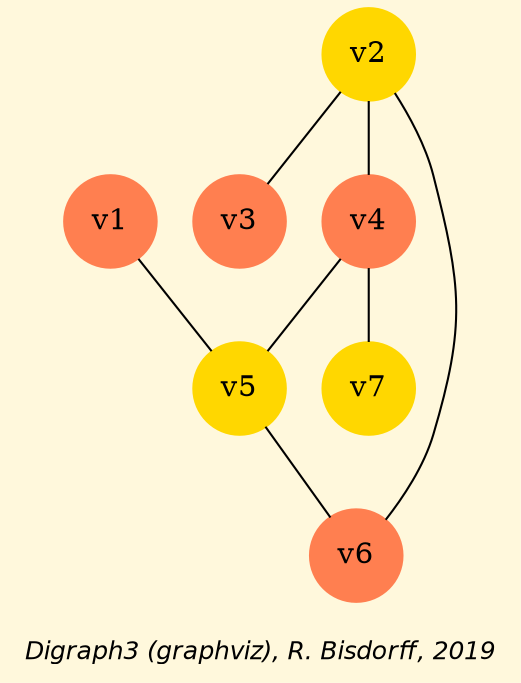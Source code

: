 strict graph G {
graph [ bgcolor = cornsilk, fontname = "Helvetica-Oblique",
 fontsize = 12,
 label = "\nDigraph3 (graphviz), R. Bisdorff, 2019", size="7,7"];
n1 [shape = "circle", label = "v1", style = "filled", color = coral];
n2 [shape = "circle", label = "v2", style = "filled", color = gold];
n3 [shape = "circle", label = "v3", style = "filled", color = coral];
n4 [shape = "circle", label = "v4", style = "filled", color = coral];
n5 [shape = "circle", label = "v5", style = "filled", color = gold];
n6 [shape = "circle", label = "v6", style = "filled", color = coral];
n7 [shape = "circle", label = "v7", style = "filled", color = gold];
n1-- n5 [dir=both,style="setlinewidth(1)",color=black, arrowhead=none, arrowtail=none] ;
n2-- n3 [dir=both,style="setlinewidth(1)",color=black, arrowhead=none, arrowtail=none] ;
n2-- n4 [dir=both,style="setlinewidth(1)",color=black, arrowhead=none, arrowtail=none] ;
n2-- n6 [dir=both,style="setlinewidth(1)",color=black, arrowhead=none, arrowtail=none] ;
n4-- n5 [dir=both,style="setlinewidth(1)",color=black, arrowhead=none, arrowtail=none] ;
n4-- n7 [dir=both,style="setlinewidth(1)",color=black, arrowhead=none, arrowtail=none] ;
n5-- n6 [dir=both,style="setlinewidth(1)",color=black, arrowhead=none, arrowtail=none] ;
}
